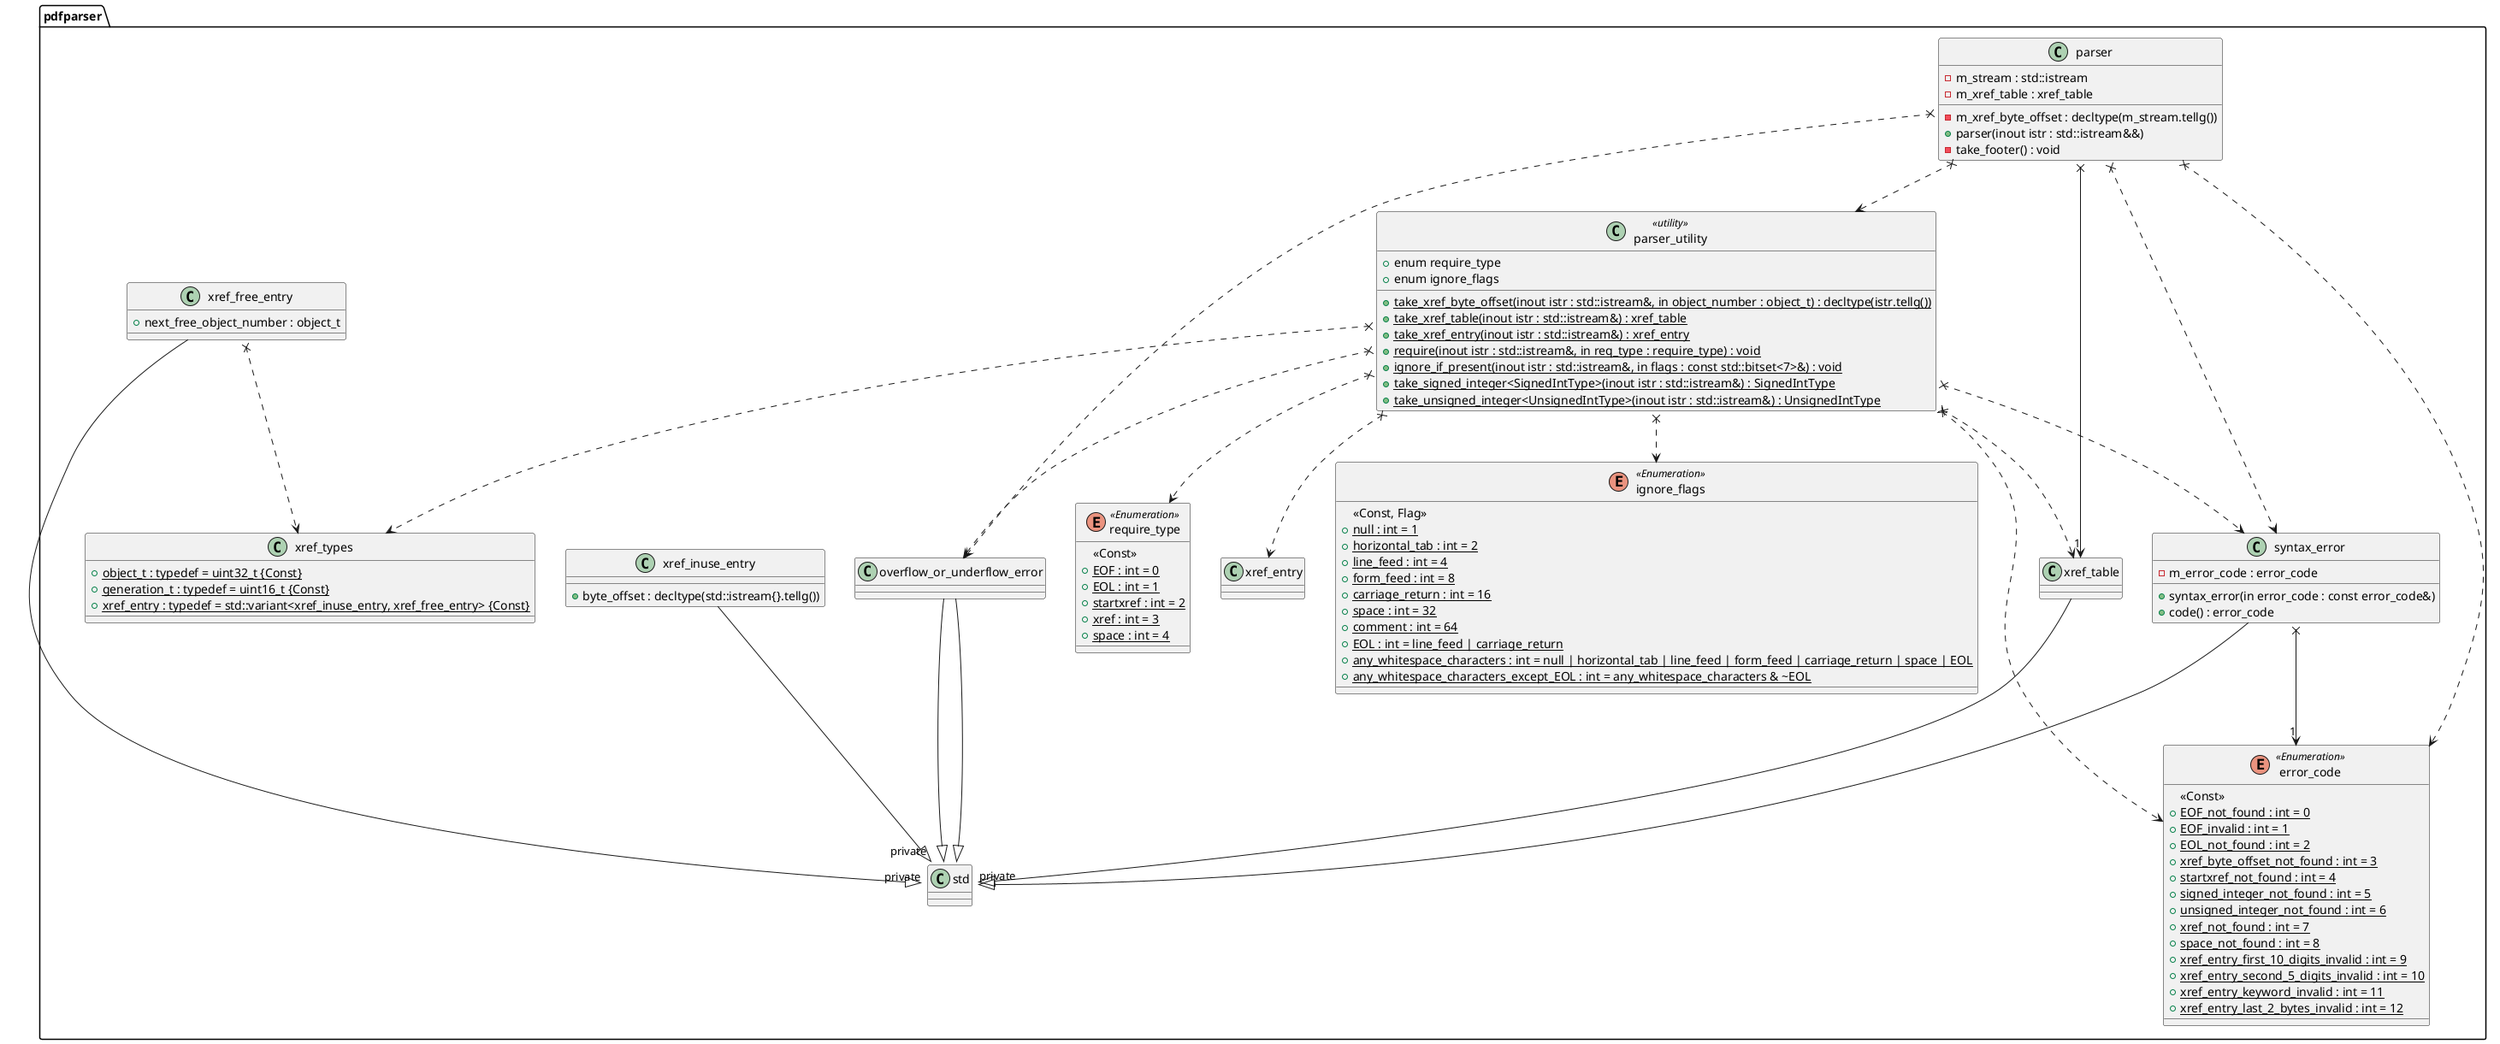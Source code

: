 @startuml parser
namespace pdfparser {
enum require_type <<Enumeration>> {
	<<Const>>
	+{static} EOF : int = 0
	+{static} EOL : int = 1
	+{static} startxref : int = 2
	+{static} xref : int = 3
	+{static} space : int = 4
}
enum ignore_flags <<Enumeration>> {
	<<Const, Flag>>
	+{static} null : int = 1
	+{static} horizontal_tab : int = 2
	+{static} line_feed : int = 4
	+{static} form_feed : int = 8
	+{static} carriage_return : int = 16
	+{static} space : int = 32
	+{static} comment : int = 64
	+{static} EOL : int = line_feed | carriage_return
	+{static} any_whitespace_characters : int = null | horizontal_tab | line_feed | form_feed | carriage_return | space | EOL
	+{static} any_whitespace_characters_except_EOL : int = any_whitespace_characters & ~EOL
}
class parser {
	-m_stream : std::istream
	-m_xref_byte_offset : decltype(m_stream.tellg())
	-m_xref_table : xref_table

	+parser(inout istr : std::istream&&)
	-take_footer() : void
}
parser x..> syntax_error
parser x..> overflow_or_underflow_error
parser x..> error_code
parser x..> parser_utility
parser x--> "1" xref_table

class parser_utility <<utility>> {
	+enum require_type
	+enum ignore_flags

	+{static} take_xref_byte_offset(inout istr : std::istream&, in object_number : object_t) : decltype(istr.tellg())
	+{static} take_xref_table(inout istr : std::istream&) : xref_table
	+{static} take_xref_entry(inout istr : std::istream&) : xref_entry
	+{static} require(inout istr : std::istream&, in req_type : require_type) : void
	+{static} ignore_if_present(inout istr : std::istream&, in flags : const std::bitset<7>&) : void
	+{static} take_signed_integer<SignedIntType>(inout istr : std::istream&) : SignedIntType
	+{static} take_unsigned_integer<UnsignedIntType>(inout istr : std::istream&) : UnsignedIntType
}
parser_utility x..> require_type
parser_utility x..> ignore_flags
parser_utility x..> syntax_error
parser_utility x..> overflow_or_underflow_error
parser_utility x..> error_code
parser_utility x..> xref_table
parser_utility x..> xref_entry
parser_utility x..> xref_types

enum error_code <<Enumeration>> {
	<<Const>>
	+{static} EOF_not_found : int = 0
	+{static} EOF_invalid : int = 1
	+{static} EOL_not_found : int = 2
	+{static} xref_byte_offset_not_found : int = 3
	+{static} startxref_not_found : int = 4
	+{static} signed_integer_not_found : int = 5
	+{static} unsigned_integer_not_found : int = 6
	+{static} xref_not_found : int = 7
	+{static} space_not_found : int = 8
	+{static} xref_entry_first_10_digits_invalid : int = 9
	+{static} xref_entry_second_5_digits_invalid : int = 10
	+{static} xref_entry_keyword_invalid : int = 11
	+{static} xref_entry_last_2_bytes_invalid : int = 12
}
class syntax_error {
	-m_error_code : error_code

	+syntax_error(in error_code : const error_code&)
	+code() : error_code
}
syntax_error --|> std::runtime_error
syntax_error x--> "1" error_code

class overflow_or_underflow_error {
}
overflow_or_underflow_error --|> std::overflow_error
overflow_or_underflow_error --|> std::underflow_error

class xref_types {
	+{static} object_t : typedef = uint32_t {Const}
	+{static} generation_t : typedef = uint16_t {Const}
	+{static} xref_entry : typedef = std::variant<xref_inuse_entry, xref_free_entry> {Const}
}
class xref_inuse_entry {
	+byte_offset : decltype(std::istream{}.tellg())
}
xref_inuse_entry --|> "private" "std::pair<object_t, generation_t>"
class xref_free_entry {
	+next_free_object_number : object_t
}
xref_free_entry x..> xref_types
xref_free_entry --|> "private" "std::pair<object_t, generation_t>"
class xref_table {
}
xref_table --|> "private" "std::set<xref_entry>"
}
@enduml
